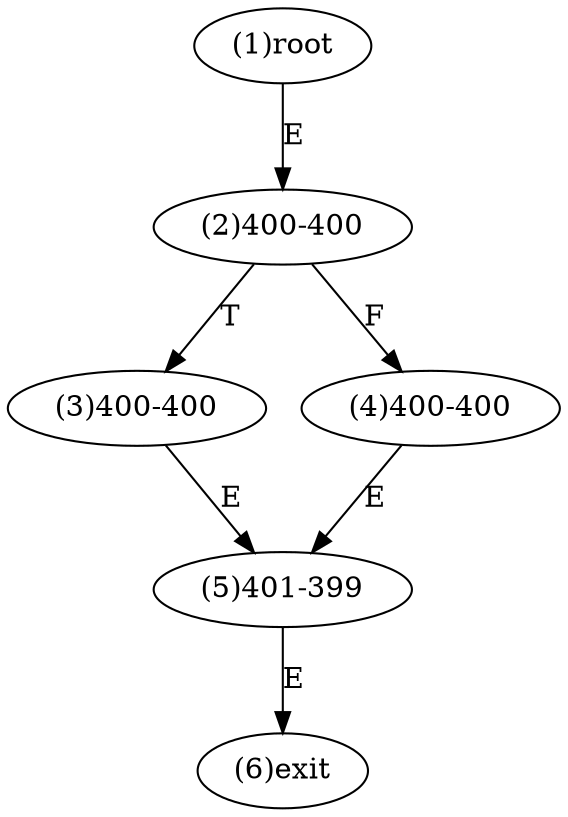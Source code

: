 digraph "" { 
1[ label="(1)root"];
2[ label="(2)400-400"];
3[ label="(3)400-400"];
4[ label="(4)400-400"];
5[ label="(5)401-399"];
6[ label="(6)exit"];
1->2[ label="E"];
2->4[ label="F"];
2->3[ label="T"];
3->5[ label="E"];
4->5[ label="E"];
5->6[ label="E"];
}